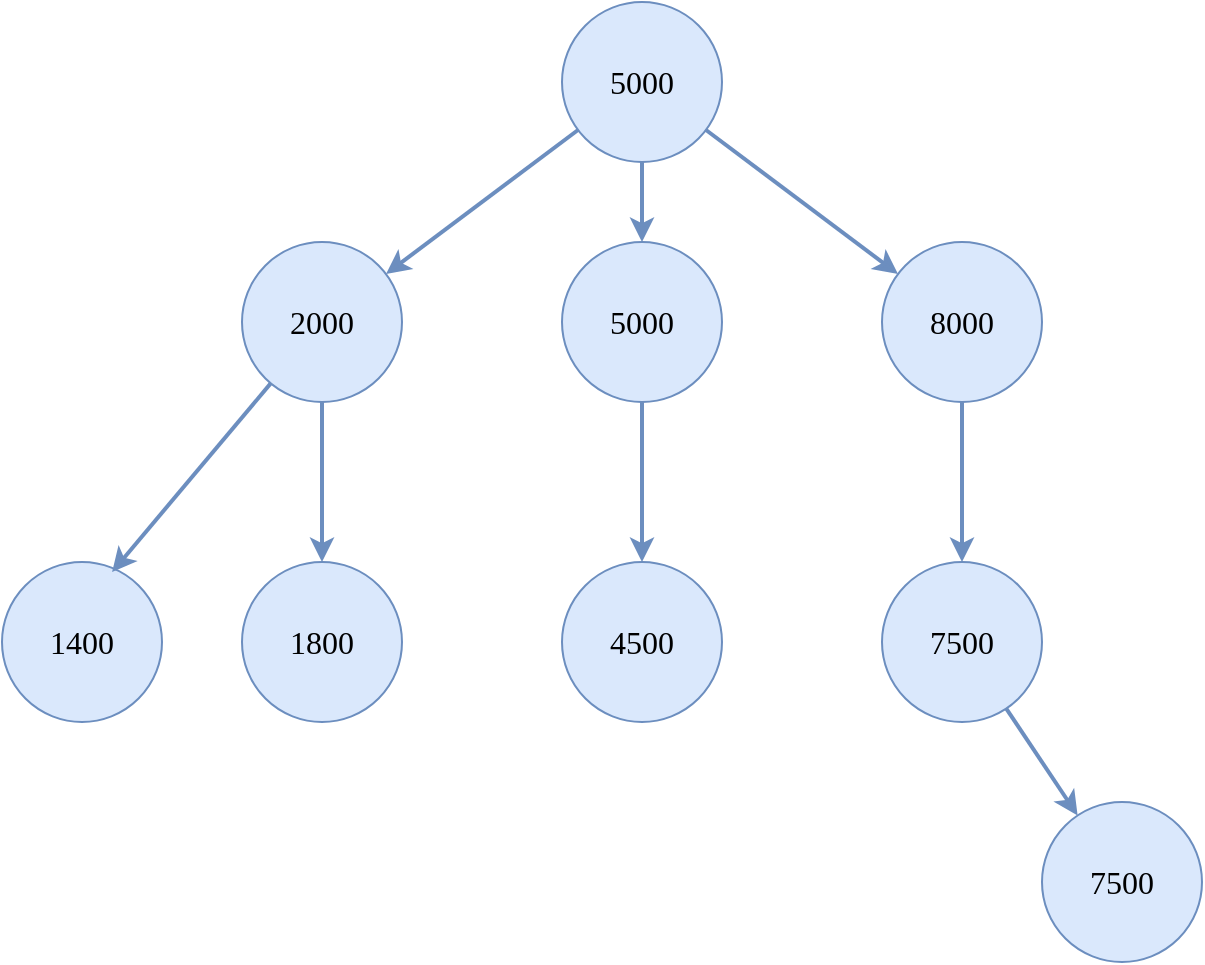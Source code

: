 <mxfile version="24.2.5" type="device">
  <diagram name="Page-1" id="9liTiCMTL4lWVzk8Wo-W">
    <mxGraphModel dx="1420" dy="821" grid="1" gridSize="10" guides="1" tooltips="1" connect="1" arrows="1" fold="1" page="1" pageScale="1" pageWidth="850" pageHeight="1100" math="0" shadow="0">
      <root>
        <mxCell id="0" />
        <mxCell id="1" parent="0" />
        <mxCell id="l30Dgo9kZbC9fl5Rm9wi-1" value="5000" style="ellipse;whiteSpace=wrap;html=1;aspect=fixed;rounded=1;shadow=0;strokeColor=#6c8ebf;strokeWidth=1;fontFamily=Ubuntu;fontSize=16;fontStyle=0;fillColor=#dae8fc;" vertex="1" parent="1">
          <mxGeometry x="360" y="240" width="80" height="80" as="geometry" />
        </mxCell>
        <mxCell id="l30Dgo9kZbC9fl5Rm9wi-2" value="2000" style="ellipse;whiteSpace=wrap;html=1;aspect=fixed;rounded=1;shadow=0;strokeColor=#6c8ebf;strokeWidth=1;fontFamily=Ubuntu;fontSize=16;fontStyle=0;fillColor=#dae8fc;" vertex="1" parent="1">
          <mxGeometry x="200" y="360" width="80" height="80" as="geometry" />
        </mxCell>
        <mxCell id="l30Dgo9kZbC9fl5Rm9wi-3" value="5000" style="ellipse;whiteSpace=wrap;html=1;aspect=fixed;rounded=1;shadow=0;strokeColor=#6c8ebf;strokeWidth=1;fontFamily=Ubuntu;fontSize=16;fontStyle=0;fillColor=#dae8fc;" vertex="1" parent="1">
          <mxGeometry x="360" y="360" width="80" height="80" as="geometry" />
        </mxCell>
        <mxCell id="l30Dgo9kZbC9fl5Rm9wi-4" value="8000" style="ellipse;whiteSpace=wrap;html=1;aspect=fixed;rounded=1;shadow=0;strokeColor=#6c8ebf;strokeWidth=1;fontFamily=Ubuntu;fontSize=16;fontStyle=0;fillColor=#dae8fc;" vertex="1" parent="1">
          <mxGeometry x="520" y="360" width="80" height="80" as="geometry" />
        </mxCell>
        <mxCell id="l30Dgo9kZbC9fl5Rm9wi-5" value="" style="endArrow=classic;html=1;rounded=1;shadow=0;strokeColor=#6c8ebf;strokeWidth=2;fontFamily=Ubuntu;fontSize=14;fontStyle=0;fillColor=#dae8fc;" edge="1" parent="1" source="l30Dgo9kZbC9fl5Rm9wi-1" target="l30Dgo9kZbC9fl5Rm9wi-4">
          <mxGeometry width="50" height="50" relative="1" as="geometry">
            <mxPoint x="400" y="450" as="sourcePoint" />
            <mxPoint x="450" y="400" as="targetPoint" />
          </mxGeometry>
        </mxCell>
        <mxCell id="l30Dgo9kZbC9fl5Rm9wi-6" value="" style="endArrow=classic;html=1;rounded=1;shadow=0;strokeColor=#6c8ebf;strokeWidth=2;fontFamily=Ubuntu;fontSize=14;fontStyle=0;fillColor=#dae8fc;" edge="1" parent="1" source="l30Dgo9kZbC9fl5Rm9wi-1" target="l30Dgo9kZbC9fl5Rm9wi-2">
          <mxGeometry width="50" height="50" relative="1" as="geometry">
            <mxPoint x="400" y="450" as="sourcePoint" />
            <mxPoint x="450" y="400" as="targetPoint" />
          </mxGeometry>
        </mxCell>
        <mxCell id="l30Dgo9kZbC9fl5Rm9wi-7" value="" style="endArrow=classic;html=1;rounded=1;shadow=0;strokeColor=#6c8ebf;strokeWidth=2;fontFamily=Ubuntu;fontSize=14;fontStyle=0;fillColor=#dae8fc;exitX=0.5;exitY=1;exitDx=0;exitDy=0;" edge="1" parent="1" source="l30Dgo9kZbC9fl5Rm9wi-1" target="l30Dgo9kZbC9fl5Rm9wi-3">
          <mxGeometry width="50" height="50" relative="1" as="geometry">
            <mxPoint x="400" y="450" as="sourcePoint" />
            <mxPoint x="450" y="400" as="targetPoint" />
          </mxGeometry>
        </mxCell>
        <mxCell id="l30Dgo9kZbC9fl5Rm9wi-8" value="1400" style="ellipse;whiteSpace=wrap;html=1;aspect=fixed;rounded=1;shadow=0;strokeColor=#6c8ebf;strokeWidth=1;fontFamily=Ubuntu;fontSize=16;fontStyle=0;fillColor=#dae8fc;" vertex="1" parent="1">
          <mxGeometry x="80" y="520" width="80" height="80" as="geometry" />
        </mxCell>
        <mxCell id="l30Dgo9kZbC9fl5Rm9wi-9" value="1800" style="ellipse;whiteSpace=wrap;html=1;aspect=fixed;rounded=1;shadow=0;strokeColor=#6c8ebf;strokeWidth=1;fontFamily=Ubuntu;fontSize=16;fontStyle=0;fillColor=#dae8fc;" vertex="1" parent="1">
          <mxGeometry x="200" y="520" width="80" height="80" as="geometry" />
        </mxCell>
        <mxCell id="l30Dgo9kZbC9fl5Rm9wi-10" value="" style="endArrow=classic;html=1;rounded=1;shadow=0;strokeColor=#6c8ebf;strokeWidth=2;fontFamily=Ubuntu;fontSize=14;fontStyle=0;fillColor=#dae8fc;entryX=0.5;entryY=0;entryDx=0;entryDy=0;" edge="1" parent="1" source="l30Dgo9kZbC9fl5Rm9wi-2" target="l30Dgo9kZbC9fl5Rm9wi-9">
          <mxGeometry width="50" height="50" relative="1" as="geometry">
            <mxPoint x="400" y="450" as="sourcePoint" />
            <mxPoint x="450" y="400" as="targetPoint" />
          </mxGeometry>
        </mxCell>
        <mxCell id="l30Dgo9kZbC9fl5Rm9wi-12" value="" style="endArrow=classic;html=1;rounded=1;shadow=0;strokeColor=#6c8ebf;strokeWidth=2;fontFamily=Ubuntu;fontSize=14;fontStyle=0;fillColor=#dae8fc;entryX=0.688;entryY=0.063;entryDx=0;entryDy=0;entryPerimeter=0;" edge="1" parent="1" source="l30Dgo9kZbC9fl5Rm9wi-2" target="l30Dgo9kZbC9fl5Rm9wi-8">
          <mxGeometry width="50" height="50" relative="1" as="geometry">
            <mxPoint x="250" y="450" as="sourcePoint" />
            <mxPoint x="250" y="530" as="targetPoint" />
          </mxGeometry>
        </mxCell>
        <mxCell id="l30Dgo9kZbC9fl5Rm9wi-13" value="4500" style="ellipse;whiteSpace=wrap;html=1;aspect=fixed;rounded=1;shadow=0;strokeColor=#6c8ebf;strokeWidth=1;fontFamily=Ubuntu;fontSize=16;fontStyle=0;fillColor=#dae8fc;" vertex="1" parent="1">
          <mxGeometry x="360" y="520" width="80" height="80" as="geometry" />
        </mxCell>
        <mxCell id="l30Dgo9kZbC9fl5Rm9wi-14" value="" style="endArrow=classic;html=1;rounded=1;shadow=0;strokeColor=#6c8ebf;strokeWidth=2;fontFamily=Ubuntu;fontSize=14;fontStyle=0;fillColor=#dae8fc;" edge="1" parent="1" source="l30Dgo9kZbC9fl5Rm9wi-3" target="l30Dgo9kZbC9fl5Rm9wi-13">
          <mxGeometry width="50" height="50" relative="1" as="geometry">
            <mxPoint x="250" y="450" as="sourcePoint" />
            <mxPoint x="250" y="530" as="targetPoint" />
          </mxGeometry>
        </mxCell>
        <mxCell id="l30Dgo9kZbC9fl5Rm9wi-15" value="7500" style="ellipse;whiteSpace=wrap;html=1;aspect=fixed;rounded=1;shadow=0;strokeColor=#6c8ebf;strokeWidth=1;fontFamily=Ubuntu;fontSize=16;fontStyle=0;fillColor=#dae8fc;" vertex="1" parent="1">
          <mxGeometry x="520" y="520" width="80" height="80" as="geometry" />
        </mxCell>
        <mxCell id="l30Dgo9kZbC9fl5Rm9wi-16" value="" style="endArrow=classic;html=1;rounded=1;shadow=0;strokeColor=#6c8ebf;strokeWidth=2;fontFamily=Ubuntu;fontSize=14;fontStyle=0;fillColor=#dae8fc;" edge="1" parent="1" source="l30Dgo9kZbC9fl5Rm9wi-4" target="l30Dgo9kZbC9fl5Rm9wi-15">
          <mxGeometry width="50" height="50" relative="1" as="geometry">
            <mxPoint x="410" y="450" as="sourcePoint" />
            <mxPoint x="410" y="530" as="targetPoint" />
          </mxGeometry>
        </mxCell>
        <mxCell id="l30Dgo9kZbC9fl5Rm9wi-17" value="7500" style="ellipse;whiteSpace=wrap;html=1;aspect=fixed;rounded=1;shadow=0;strokeColor=#6c8ebf;strokeWidth=1;fontFamily=Ubuntu;fontSize=16;fontStyle=0;fillColor=#dae8fc;" vertex="1" parent="1">
          <mxGeometry x="600" y="640" width="80" height="80" as="geometry" />
        </mxCell>
        <mxCell id="l30Dgo9kZbC9fl5Rm9wi-18" value="" style="endArrow=classic;html=1;rounded=1;shadow=0;strokeColor=#6c8ebf;strokeWidth=2;fontFamily=Ubuntu;fontSize=14;fontStyle=0;fillColor=#dae8fc;" edge="1" parent="1" source="l30Dgo9kZbC9fl5Rm9wi-15" target="l30Dgo9kZbC9fl5Rm9wi-17">
          <mxGeometry width="50" height="50" relative="1" as="geometry">
            <mxPoint x="410" y="450" as="sourcePoint" />
            <mxPoint x="410" y="530" as="targetPoint" />
          </mxGeometry>
        </mxCell>
      </root>
    </mxGraphModel>
  </diagram>
</mxfile>

